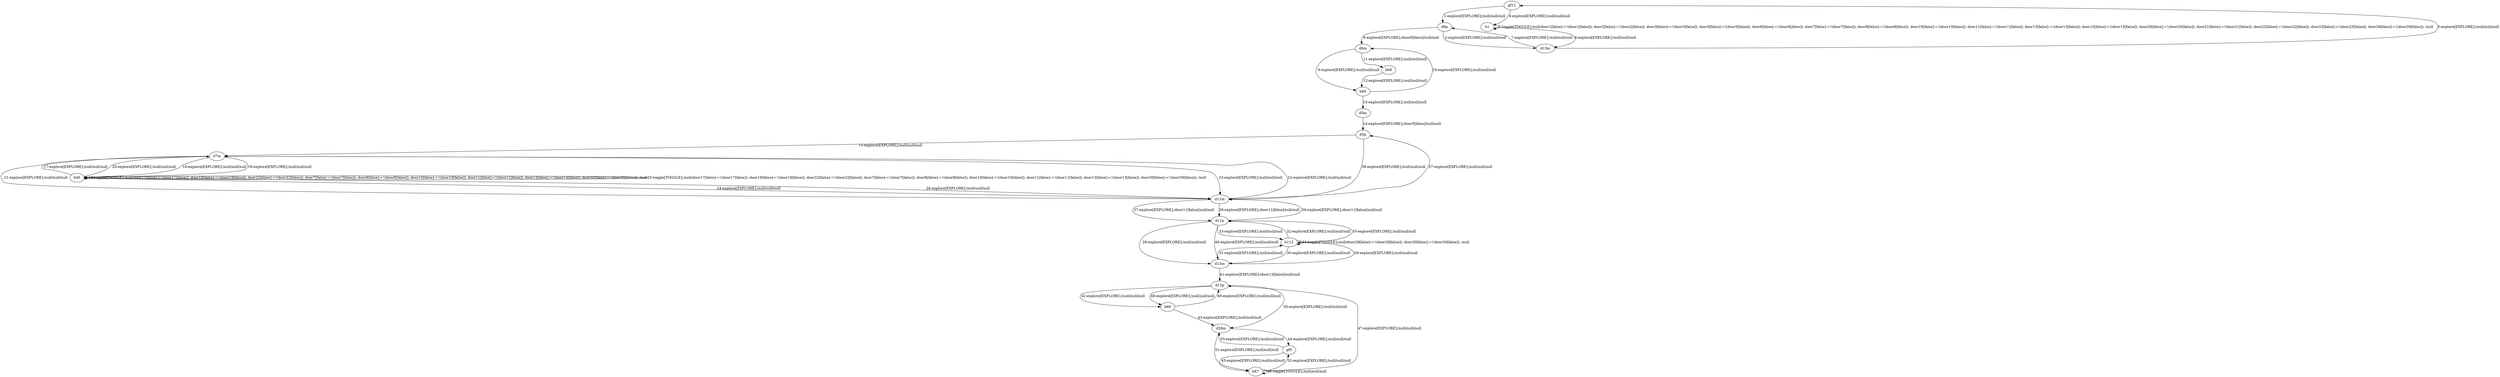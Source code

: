 # Total number of goals covered by this test: 1
# b67 --> d13p

digraph g {
"gf12" -> "d6p" [label = "1-explore[EXPLORE];/null/null/null"];
"d6p" -> "d15m" [label = "2-explore[EXPLORE];/null/null/null"];
"d15m" -> "gf12" [label = "3-explore[EXPLORE];/null/null/null"];
"gf12" -> "b1" [label = "4-explore[EXPLORE];/null/null/null"];
"b1" -> "b1" [label = "5-toggle[TOGGLE];/null/door1[false]:=!(door1[false]); door2[false]:=!(door2[false]); door3[false]:=!(door3[false]); door5[false]:=!(door5[false]); door6[false]:=!(door6[false]); door7[false]:=!(door7[false]); door8[false]:=!(door8[false]); door10[false]:=!(door10[false]); door11[false]:=!(door11[false]); door13[false]:=!(door13[false]); door15[false]:=!(door15[false]); door20[false]:=!(door20[false]); door21[false]:=!(door21[false]); door22[false]:=!(door22[false]); door23[false]:=!(door23[false]); door26[false]:=!(door26[false]); /null"];
"b1" -> "d15m" [label = "6-explore[EXPLORE];/null/null/null"];
"d15m" -> "d6p" [label = "7-explore[EXPLORE];/null/null/null"];
"d6p" -> "d6m" [label = "8-explore[EXPLORE];/door6[false]/null/null"];
"d6m" -> "b69" [label = "9-explore[EXPLORE];/null/null/null"];
"b69" -> "d6m" [label = "10-explore[EXPLORE];/null/null/null"];
"d6m" -> "b68" [label = "11-explore[EXPLORE];/null/null/null"];
"b68" -> "b69" [label = "12-explore[EXPLORE];/null/null/null"];
"b69" -> "d5m" [label = "13-explore[EXPLORE];/null/null/null"];
"d5m" -> "d5p" [label = "14-explore[EXPLORE];/door5[false]/null/null"];
"d5p" -> "d7m" [label = "15-explore[EXPLORE];/null/null/null"];
"d7m" -> "b46" [label = "16-explore[EXPLORE];/null/null/null"];
"b46" -> "d7m" [label = "17-explore[EXPLORE];/null/null/null"];
"d7m" -> "b46" [label = "18-explore[EXPLORE];/null/null/null"];
"b46" -> "b46" [label = "19-toggle[TOGGLE];/null/door17[false]:=!(door17[false]); door19[false]:=!(door19[false]); door22[false]:=!(door22[false]); door7[false]:=!(door7[false]); door8[false]:=!(door8[false]); door10[false]:=!(door10[false]); door11[false]:=!(door11[false]); door13[false]:=!(door13[false]); door30[false]:=!(door30[false]); /null"];
"b46" -> "d7m" [label = "20-explore[EXPLORE];/null/null/null"];
"d7m" -> "d11m" [label = "21-explore[EXPLORE];/null/null/null"];
"d11m" -> "d7m" [label = "22-explore[EXPLORE];/null/null/null"];
"d7m" -> "d11m" [label = "23-explore[EXPLORE];/null/null/null"];
"d11m" -> "b46" [label = "24-explore[EXPLORE];/null/null/null"];
"b46" -> "b46" [label = "25-toggle[TOGGLE];/null/door17[false]:=!(door17[false]); door19[false]:=!(door19[false]); door22[false]:=!(door22[false]); door7[false]:=!(door7[false]); door8[false]:=!(door8[false]); door10[false]:=!(door10[false]); door11[false]:=!(door11[false]); door13[false]:=!(door13[false]); door30[false]:=!(door30[false]); /null"];
"b46" -> "d11m" [label = "26-explore[EXPLORE];/null/null/null"];
"d11m" -> "d11p" [label = "27-explore[EXPLORE];/door11[false]/null/null"];
"d11p" -> "d13m" [label = "28-explore[EXPLORE];/null/null/null"];
"d13m" -> "b112" [label = "29-explore[EXPLORE];/null/null/null"];
"b112" -> "d13m" [label = "30-explore[EXPLORE];/null/null/null"];
"d13m" -> "b112" [label = "31-explore[EXPLORE];/null/null/null"];
"b112" -> "d11p" [label = "32-explore[EXPLORE];/null/null/null"];
"d11p" -> "b112" [label = "33-explore[EXPLORE];/null/null/null"];
"b112" -> "b112" [label = "34-toggle[TOGGLE];/null/door28[false]:=!(door28[false]); door30[false]:=!(door30[false]); /null"];
"b112" -> "d11p" [label = "35-explore[EXPLORE];/null/null/null"];
"d11p" -> "d11m" [label = "36-explore[EXPLORE];/door11[false]/null/null"];
"d11m" -> "d5p" [label = "37-explore[EXPLORE];/null/null/null"];
"d5p" -> "d11m" [label = "38-explore[EXPLORE];/null/null/null"];
"d11m" -> "d11p" [label = "39-explore[EXPLORE];/door11[false]/null/null"];
"d11p" -> "d13m" [label = "40-explore[EXPLORE];/null/null/null"];
"d13m" -> "d13p" [label = "41-explore[EXPLORE];/door13[false]/null/null"];
"d13p" -> "b66" [label = "42-explore[EXPLORE];/null/null/null"];
"b66" -> "d28m" [label = "43-explore[EXPLORE];/null/null/null"];
"d28m" -> "gf0" [label = "44-explore[EXPLORE];/null/null/null"];
"gf0" -> "b67" [label = "45-explore[EXPLORE];/null/null/null"];
"b67" -> "b67" [label = "46-toggle[TOGGLE];/null/null/null"];
"b67" -> "d13p" [label = "47-explore[EXPLORE];/null/null/null"];
"d13p" -> "b66" [label = "48-explore[EXPLORE];/null/null/null"];
"b66" -> "d13p" [label = "49-explore[EXPLORE];/null/null/null"];
"d13p" -> "d28m" [label = "50-explore[EXPLORE];/null/null/null"];
"d28m" -> "b67" [label = "51-explore[EXPLORE];/null/null/null"];
"b67" -> "gf0" [label = "52-explore[EXPLORE];/null/null/null"];
"gf0" -> "d28m" [label = "53-explore[EXPLORE];/null/null/null"];
}